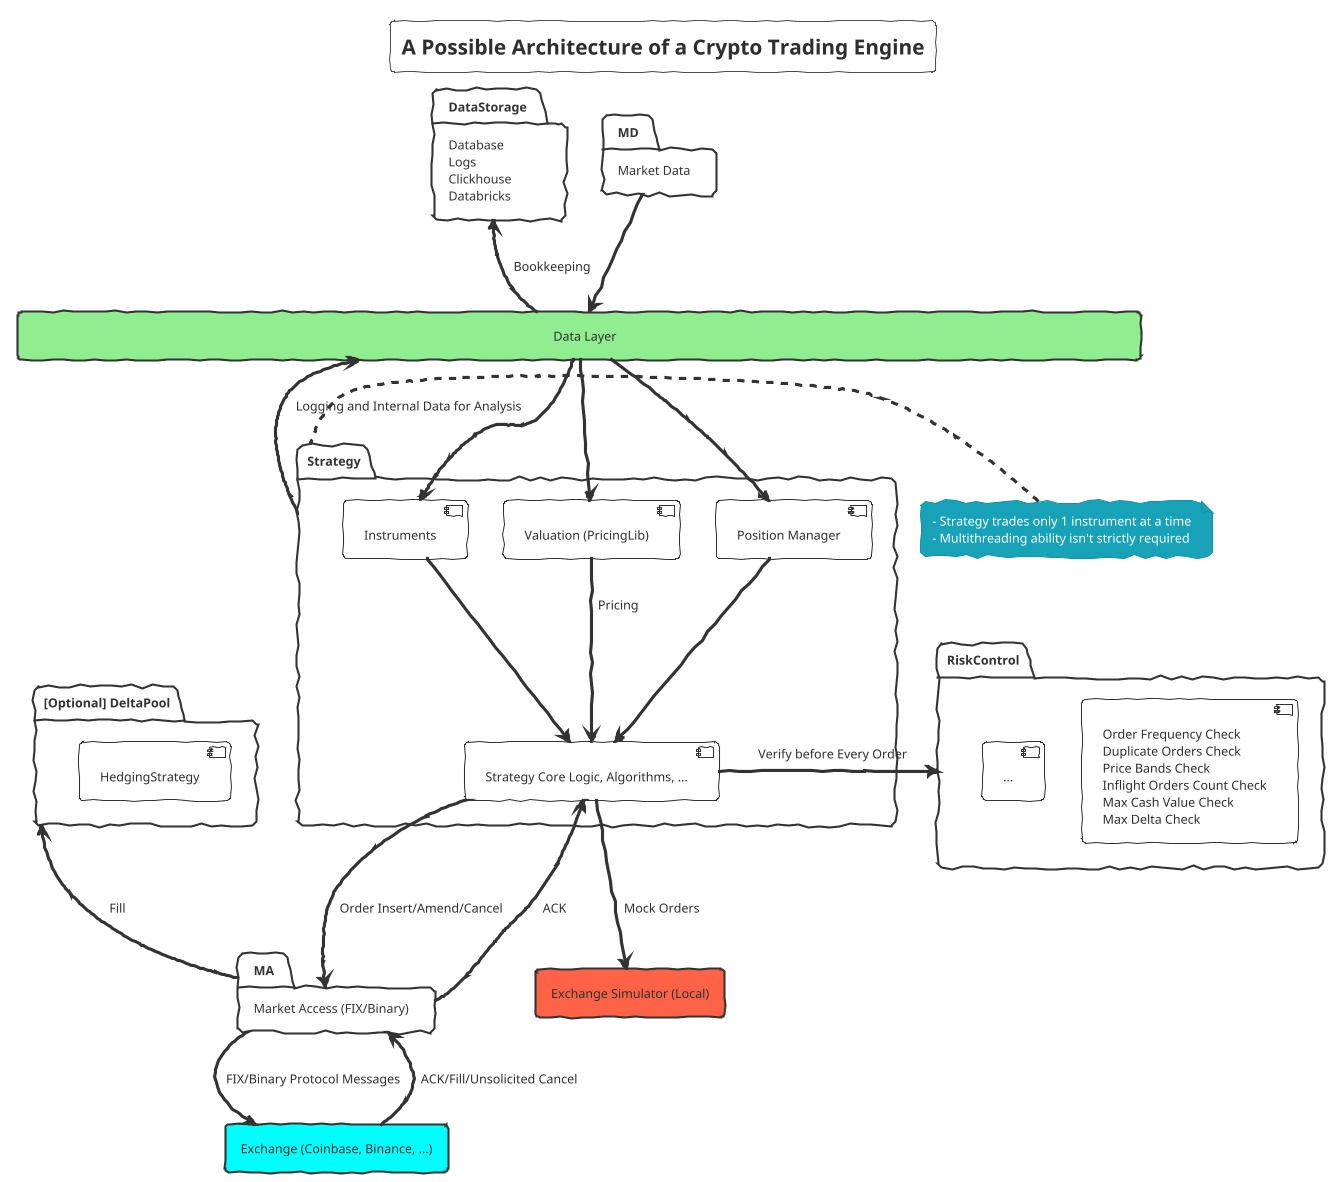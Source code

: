 @startuml
!theme sketchy-outline
skinparam useBetaStyle true
title A Possible Architecture of a Crypto Trading Engine

rectangle "Exchange (Coinbase, Binance, ...)" as Exchange #aqua
rectangle "Exchange Simulator (Local)" as ExchangeSimulator #tomato

package "Market Data" as MD {
}

rectangle "\t\t\t\t\t\t\t\t\t\t\t\t\t\t\t\t\t\t\t\tData Layer\t\t\t\t\t\t\t\t\t\t\t\t\t\t\t\t\t\t\t\t" as DataLayer #lightgreen {
}

package "Strategy" {
  component Instruments
  component "Valuation (PricingLib)" as Valuation
  component "Strategy Core Logic, Algorithms, ..." as Algorithm
  component "Position Manager" as PositionManager
}

note left of Strategy
    - Strategy trades only 1 instrument at a time
    - Multithreading ability isn't strictly required
end note

package RiskControl {
  component "Order Frequency Check\nDuplicate Orders Check\nPrice Bands Check\nInflight Orders Count Check\nMax Cash Value Check\nMax Delta Check"
  component "..."
}

package "Market Access (FIX/Binary)" as MA {
}

package "[Optional] DeltaPool" as DeltaPool {
  component HedgingStrategy {
  }
}

package "Database\nLogs\nClickhouse\nDatabricks" as DataStorage {

}

MD -d-> DataLayer
DataLayer -d-> Valuation
DataLayer -d-> Instruments
DataLayer -d-> PositionManager
Instruments -d-> Algorithm
PositionManager -d-> Algorithm
Valuation -d-> Algorithm : "Pricing"
Algorithm -d-> MA : "Order Insert/Amend/Cancel"
MA -u-> Algorithm : "ACK"
Algorithm -d-> ExchangeSimulator : "Mock Orders"
Algorithm -r-> RiskControl : "Verify before Every Order"
MA -d-> Exchange : "FIX/Binary Protocol Messages"
Exchange -u-> MA : "ACK/Fill/Unsolicited Cancel"
MA -u-> DeltaPool : "Fill"
DataLayer -u-> DataStorage : "Bookkeeping"
Strategy -u-> DataLayer : "Logging and Internal Data for Analysis"

@enduml